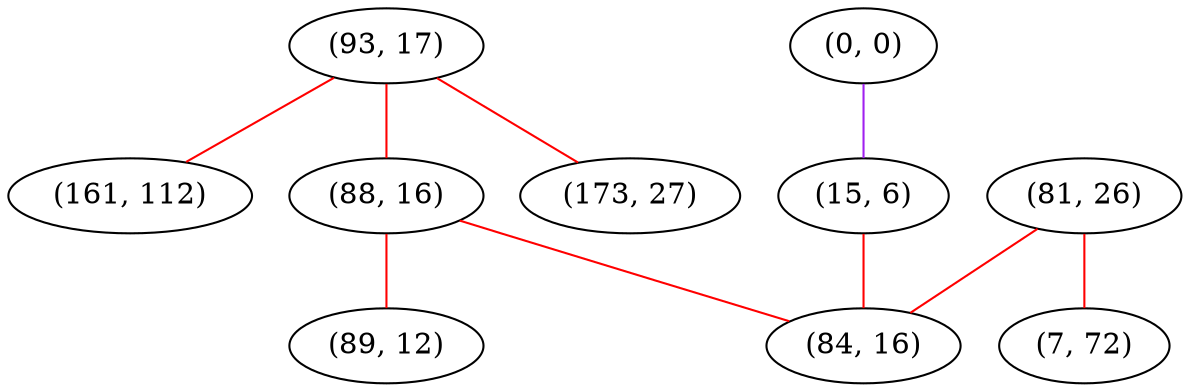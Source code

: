 graph "" {
"(93, 17)";
"(0, 0)";
"(161, 112)";
"(88, 16)";
"(89, 12)";
"(173, 27)";
"(15, 6)";
"(81, 26)";
"(7, 72)";
"(84, 16)";
"(93, 17)" -- "(161, 112)"  [color=red, key=0, weight=1];
"(93, 17)" -- "(88, 16)"  [color=red, key=0, weight=1];
"(93, 17)" -- "(173, 27)"  [color=red, key=0, weight=1];
"(0, 0)" -- "(15, 6)"  [color=purple, key=0, weight=4];
"(88, 16)" -- "(89, 12)"  [color=red, key=0, weight=1];
"(88, 16)" -- "(84, 16)"  [color=red, key=0, weight=1];
"(15, 6)" -- "(84, 16)"  [color=red, key=0, weight=1];
"(81, 26)" -- "(7, 72)"  [color=red, key=0, weight=1];
"(81, 26)" -- "(84, 16)"  [color=red, key=0, weight=1];
}
